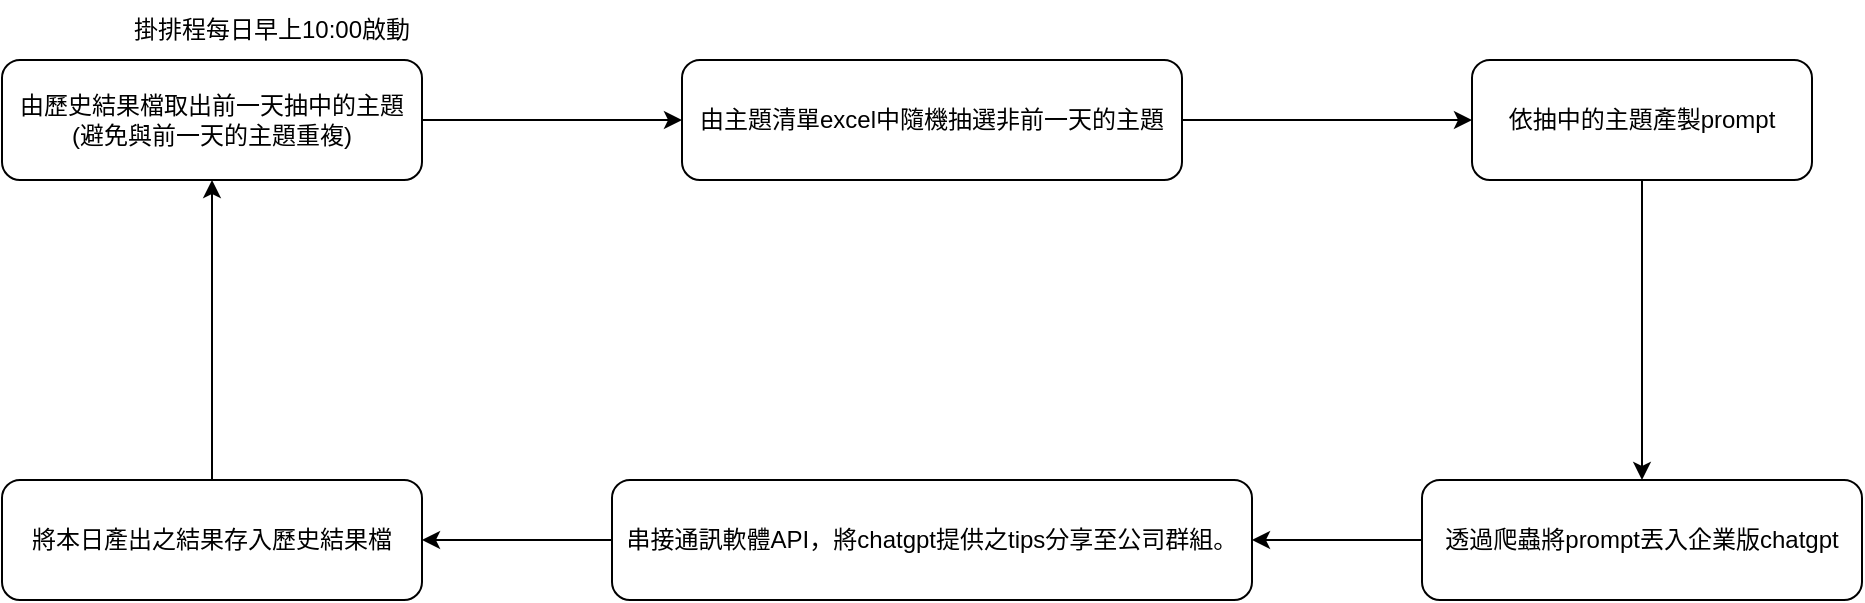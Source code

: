 <mxfile version="22.1.21" type="device">
  <diagram name="第 1 页" id="zniWOHq3nNF5tIcLqT36">
    <mxGraphModel dx="821" dy="412" grid="1" gridSize="10" guides="1" tooltips="1" connect="1" arrows="1" fold="1" page="1" pageScale="1" pageWidth="827" pageHeight="1169" math="0" shadow="0">
      <root>
        <mxCell id="0" />
        <mxCell id="1" parent="0" />
        <mxCell id="e0-VFRiCHxq82Di6Myi2-7" style="edgeStyle=orthogonalEdgeStyle;rounded=0;orthogonalLoop=1;jettySize=auto;html=1;" edge="1" parent="1" source="e0-VFRiCHxq82Di6Myi2-1" target="e0-VFRiCHxq82Di6Myi2-2">
          <mxGeometry relative="1" as="geometry" />
        </mxCell>
        <mxCell id="e0-VFRiCHxq82Di6Myi2-1" value="由歷史結果檔取出前一天抽中的主題&lt;br&gt;(避免與前一天的主題重複)" style="rounded=1;whiteSpace=wrap;html=1;" vertex="1" parent="1">
          <mxGeometry x="20" y="140" width="210" height="60" as="geometry" />
        </mxCell>
        <mxCell id="e0-VFRiCHxq82Di6Myi2-8" style="edgeStyle=orthogonalEdgeStyle;rounded=0;orthogonalLoop=1;jettySize=auto;html=1;" edge="1" parent="1" source="e0-VFRiCHxq82Di6Myi2-2" target="e0-VFRiCHxq82Di6Myi2-3">
          <mxGeometry relative="1" as="geometry" />
        </mxCell>
        <mxCell id="e0-VFRiCHxq82Di6Myi2-2" value="由主題清單excel中隨機抽選非前一天的主題" style="rounded=1;whiteSpace=wrap;html=1;" vertex="1" parent="1">
          <mxGeometry x="360" y="140" width="250" height="60" as="geometry" />
        </mxCell>
        <mxCell id="e0-VFRiCHxq82Di6Myi2-9" style="edgeStyle=orthogonalEdgeStyle;rounded=0;orthogonalLoop=1;jettySize=auto;html=1;" edge="1" parent="1" source="e0-VFRiCHxq82Di6Myi2-3" target="e0-VFRiCHxq82Di6Myi2-4">
          <mxGeometry relative="1" as="geometry" />
        </mxCell>
        <mxCell id="e0-VFRiCHxq82Di6Myi2-3" value="依抽中的主題產製prompt" style="rounded=1;whiteSpace=wrap;html=1;" vertex="1" parent="1">
          <mxGeometry x="755" y="140" width="170" height="60" as="geometry" />
        </mxCell>
        <mxCell id="e0-VFRiCHxq82Di6Myi2-10" style="edgeStyle=orthogonalEdgeStyle;rounded=0;orthogonalLoop=1;jettySize=auto;html=1;" edge="1" parent="1" source="e0-VFRiCHxq82Di6Myi2-4" target="e0-VFRiCHxq82Di6Myi2-5">
          <mxGeometry relative="1" as="geometry" />
        </mxCell>
        <mxCell id="e0-VFRiCHxq82Di6Myi2-4" value="透過爬蟲將prompt丟入企業版chatgpt" style="rounded=1;whiteSpace=wrap;html=1;" vertex="1" parent="1">
          <mxGeometry x="730" y="350" width="220" height="60" as="geometry" />
        </mxCell>
        <mxCell id="e0-VFRiCHxq82Di6Myi2-11" style="edgeStyle=orthogonalEdgeStyle;rounded=0;orthogonalLoop=1;jettySize=auto;html=1;entryX=1;entryY=0.5;entryDx=0;entryDy=0;" edge="1" parent="1" source="e0-VFRiCHxq82Di6Myi2-5" target="e0-VFRiCHxq82Di6Myi2-6">
          <mxGeometry relative="1" as="geometry" />
        </mxCell>
        <mxCell id="e0-VFRiCHxq82Di6Myi2-5" value="串接通訊軟體API，將chatgpt提供之tips分享至公司群組。" style="rounded=1;whiteSpace=wrap;html=1;" vertex="1" parent="1">
          <mxGeometry x="325" y="350" width="320" height="60" as="geometry" />
        </mxCell>
        <mxCell id="e0-VFRiCHxq82Di6Myi2-12" style="edgeStyle=orthogonalEdgeStyle;rounded=0;orthogonalLoop=1;jettySize=auto;html=1;" edge="1" parent="1" source="e0-VFRiCHxq82Di6Myi2-6" target="e0-VFRiCHxq82Di6Myi2-1">
          <mxGeometry relative="1" as="geometry" />
        </mxCell>
        <mxCell id="e0-VFRiCHxq82Di6Myi2-6" value="將本日產出之結果存入歷史結果檔" style="rounded=1;whiteSpace=wrap;html=1;" vertex="1" parent="1">
          <mxGeometry x="20" y="350" width="210" height="60" as="geometry" />
        </mxCell>
        <mxCell id="e0-VFRiCHxq82Di6Myi2-13" value="掛排程每日早上10:00啟動" style="text;html=1;strokeColor=none;fillColor=none;align=center;verticalAlign=middle;whiteSpace=wrap;rounded=0;" vertex="1" parent="1">
          <mxGeometry x="80" y="110" width="150" height="30" as="geometry" />
        </mxCell>
      </root>
    </mxGraphModel>
  </diagram>
</mxfile>
